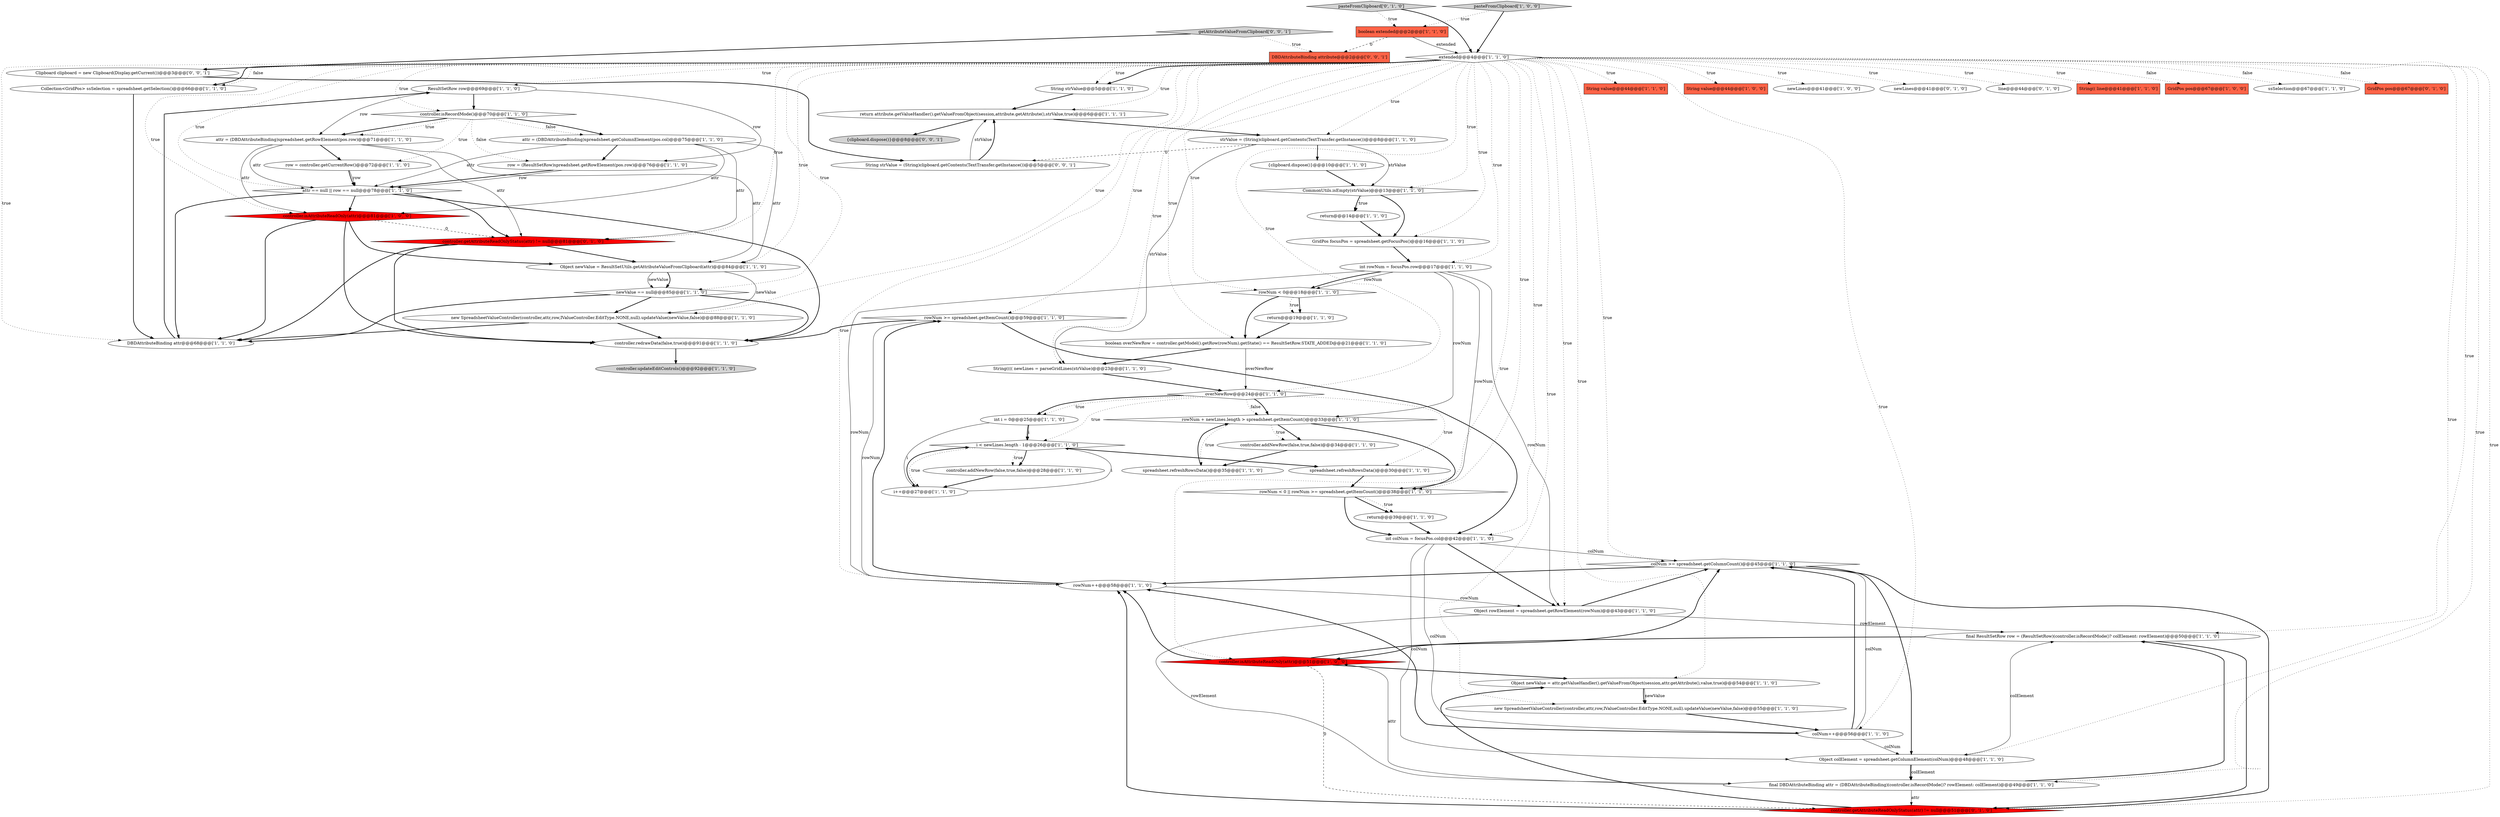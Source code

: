 digraph {
27 [style = filled, label = "ResultSetRow row@@@69@@@['1', '1', '0']", fillcolor = white, shape = ellipse image = "AAA0AAABBB1BBB"];
19 [style = filled, label = "row = controller.getCurrentRow()@@@72@@@['1', '1', '0']", fillcolor = white, shape = ellipse image = "AAA0AAABBB1BBB"];
29 [style = filled, label = "newValue == null@@@85@@@['1', '1', '0']", fillcolor = white, shape = diamond image = "AAA0AAABBB1BBB"];
20 [style = filled, label = "String value@@@44@@@['1', '1', '0']", fillcolor = tomato, shape = box image = "AAA0AAABBB1BBB"];
50 [style = filled, label = "rowNum < 0@@@18@@@['1', '1', '0']", fillcolor = white, shape = diamond image = "AAA0AAABBB1BBB"];
40 [style = filled, label = "colNum >= spreadsheet.getColumnCount()@@@45@@@['1', '1', '0']", fillcolor = white, shape = diamond image = "AAA0AAABBB1BBB"];
10 [style = filled, label = "colNum++@@@56@@@['1', '1', '0']", fillcolor = white, shape = ellipse image = "AAA0AAABBB1BBB"];
12 [style = filled, label = "return attribute.getValueHandler().getValueFromObject(session,attribute.getAttribute(),strValue,true)@@@6@@@['1', '1', '1']", fillcolor = white, shape = ellipse image = "AAA0AAABBB1BBB"];
21 [style = filled, label = "controller.isAttributeReadOnly(attr)@@@51@@@['1', '0', '0']", fillcolor = red, shape = diamond image = "AAA1AAABBB1BBB"];
33 [style = filled, label = "Object rowElement = spreadsheet.getRowElement(rowNum)@@@43@@@['1', '1', '0']", fillcolor = white, shape = ellipse image = "AAA0AAABBB1BBB"];
46 [style = filled, label = "rowNum < 0 || rowNum >= spreadsheet.getItemCount()@@@38@@@['1', '1', '0']", fillcolor = white, shape = diamond image = "AAA0AAABBB1BBB"];
62 [style = filled, label = "pasteFromClipboard['0', '1', '0']", fillcolor = lightgray, shape = diamond image = "AAA0AAABBB2BBB"];
41 [style = filled, label = "rowNum >= spreadsheet.getItemCount()@@@59@@@['1', '1', '0']", fillcolor = white, shape = diamond image = "AAA0AAABBB1BBB"];
64 [style = filled, label = "controller.getAttributeReadOnlyStatus(attr) != null@@@51@@@['0', '1', '0']", fillcolor = red, shape = diamond image = "AAA1AAABBB2BBB"];
2 [style = filled, label = "String strValue@@@5@@@['1', '1', '0']", fillcolor = white, shape = ellipse image = "AAA0AAABBB1BBB"];
68 [style = filled, label = "{clipboard.dispose()}@@@8@@@['0', '0', '1']", fillcolor = lightgray, shape = ellipse image = "AAA0AAABBB3BBB"];
3 [style = filled, label = "return@@@14@@@['1', '1', '0']", fillcolor = white, shape = ellipse image = "AAA0AAABBB1BBB"];
4 [style = filled, label = "DBDAttributeBinding attr@@@68@@@['1', '1', '0']", fillcolor = white, shape = ellipse image = "AAA0AAABBB1BBB"];
57 [style = filled, label = "controller.addNewRow(false,true,false)@@@28@@@['1', '1', '0']", fillcolor = white, shape = ellipse image = "AAA0AAABBB1BBB"];
8 [style = filled, label = "String value@@@44@@@['1', '0', '0']", fillcolor = tomato, shape = box image = "AAA0AAABBB1BBB"];
69 [style = filled, label = "Clipboard clipboard = new Clipboard(Display.getCurrent())@@@3@@@['0', '0', '1']", fillcolor = white, shape = ellipse image = "AAA0AAABBB3BBB"];
53 [style = filled, label = "i < newLines.length - 1@@@26@@@['1', '1', '0']", fillcolor = white, shape = diamond image = "AAA0AAABBB1BBB"];
35 [style = filled, label = "boolean extended@@@2@@@['1', '1', '0']", fillcolor = tomato, shape = box image = "AAA0AAABBB1BBB"];
43 [style = filled, label = "GridPos focusPos = spreadsheet.getFocusPos()@@@16@@@['1', '1', '0']", fillcolor = white, shape = ellipse image = "AAA0AAABBB1BBB"];
51 [style = filled, label = "int colNum = focusPos.col@@@42@@@['1', '1', '0']", fillcolor = white, shape = ellipse image = "AAA0AAABBB1BBB"];
49 [style = filled, label = "rowNum++@@@58@@@['1', '1', '0']", fillcolor = white, shape = ellipse image = "AAA0AAABBB1BBB"];
55 [style = filled, label = "controller.isAttributeReadOnly(attr)@@@81@@@['1', '0', '0']", fillcolor = red, shape = diamond image = "AAA1AAABBB1BBB"];
9 [style = filled, label = "controller.isRecordMode()@@@70@@@['1', '1', '0']", fillcolor = white, shape = diamond image = "AAA0AAABBB1BBB"];
1 [style = filled, label = "return@@@19@@@['1', '1', '0']", fillcolor = white, shape = ellipse image = "AAA0AAABBB1BBB"];
30 [style = filled, label = "Object newValue = attr.getValueHandler().getValueFromObject(session,attr.getAttribute(),value,true)@@@54@@@['1', '1', '0']", fillcolor = white, shape = ellipse image = "AAA0AAABBB1BBB"];
36 [style = filled, label = "newLines@@@41@@@['1', '0', '0']", fillcolor = white, shape = ellipse image = "AAA0AAABBB1BBB"];
67 [style = filled, label = "DBDAttributeBinding attribute@@@2@@@['0', '0', '1']", fillcolor = tomato, shape = box image = "AAA0AAABBB3BBB"];
61 [style = filled, label = "newLines@@@41@@@['0', '1', '0']", fillcolor = white, shape = ellipse image = "AAA0AAABBB2BBB"];
6 [style = filled, label = "pasteFromClipboard['1', '0', '0']", fillcolor = lightgray, shape = diamond image = "AAA0AAABBB1BBB"];
45 [style = filled, label = "new SpreadsheetValueController(controller,attr,row,IValueController.EditType.NONE,null).updateValue(newValue,false)@@@55@@@['1', '1', '0']", fillcolor = white, shape = ellipse image = "AAA0AAABBB1BBB"];
42 [style = filled, label = "strValue = (String)clipboard.getContents(TextTransfer.getInstance())@@@8@@@['1', '1', '0']", fillcolor = white, shape = ellipse image = "AAA0AAABBB1BBB"];
59 [style = filled, label = "line@@@44@@@['0', '1', '0']", fillcolor = white, shape = ellipse image = "AAA0AAABBB2BBB"];
16 [style = filled, label = "final DBDAttributeBinding attr = (DBDAttributeBinding)(controller.isRecordMode()? rowElement: colElement)@@@49@@@['1', '1', '0']", fillcolor = white, shape = ellipse image = "AAA0AAABBB1BBB"];
58 [style = filled, label = "String(( line@@@41@@@['1', '1', '0']", fillcolor = tomato, shape = box image = "AAA0AAABBB1BBB"];
5 [style = filled, label = "extended@@@4@@@['1', '1', '0']", fillcolor = white, shape = diamond image = "AAA0AAABBB1BBB"];
32 [style = filled, label = "row = (ResultSetRow)spreadsheet.getRowElement(pos.row)@@@76@@@['1', '1', '0']", fillcolor = white, shape = ellipse image = "AAA0AAABBB1BBB"];
63 [style = filled, label = "controller.getAttributeReadOnlyStatus(attr) != null@@@81@@@['0', '1', '0']", fillcolor = red, shape = diamond image = "AAA1AAABBB2BBB"];
7 [style = filled, label = "overNewRow@@@24@@@['1', '1', '0']", fillcolor = white, shape = diamond image = "AAA0AAABBB1BBB"];
17 [style = filled, label = "final ResultSetRow row = (ResultSetRow)(controller.isRecordMode()? colElement: rowElement)@@@50@@@['1', '1', '0']", fillcolor = white, shape = ellipse image = "AAA0AAABBB1BBB"];
13 [style = filled, label = "i++@@@27@@@['1', '1', '0']", fillcolor = white, shape = ellipse image = "AAA0AAABBB1BBB"];
22 [style = filled, label = "boolean overNewRow = controller.getModel().getRow(rowNum).getState() == ResultSetRow.STATE_ADDED@@@21@@@['1', '1', '0']", fillcolor = white, shape = ellipse image = "AAA0AAABBB1BBB"];
25 [style = filled, label = "spreadsheet.refreshRowsData()@@@35@@@['1', '1', '0']", fillcolor = white, shape = ellipse image = "AAA0AAABBB1BBB"];
26 [style = filled, label = "Object newValue = ResultSetUtils.getAttributeValueFromClipboard(attr)@@@84@@@['1', '1', '0']", fillcolor = white, shape = ellipse image = "AAA0AAABBB1BBB"];
15 [style = filled, label = "controller.redrawData(false,true)@@@91@@@['1', '1', '0']", fillcolor = white, shape = ellipse image = "AAA0AAABBB1BBB"];
31 [style = filled, label = "{clipboard.dispose()}@@@10@@@['1', '1', '0']", fillcolor = white, shape = ellipse image = "AAA0AAABBB1BBB"];
44 [style = filled, label = "controller.addNewRow(false,true,false)@@@34@@@['1', '1', '0']", fillcolor = white, shape = ellipse image = "AAA0AAABBB1BBB"];
38 [style = filled, label = "attr = (DBDAttributeBinding)spreadsheet.getColumnElement(pos.col)@@@75@@@['1', '1', '0']", fillcolor = white, shape = ellipse image = "AAA0AAABBB1BBB"];
65 [style = filled, label = "getAttributeValueFromClipboard['0', '0', '1']", fillcolor = lightgray, shape = diamond image = "AAA0AAABBB3BBB"];
66 [style = filled, label = "String strValue = (String)clipboard.getContents(TextTransfer.getInstance())@@@5@@@['0', '0', '1']", fillcolor = white, shape = ellipse image = "AAA0AAABBB3BBB"];
34 [style = filled, label = "GridPos pos@@@67@@@['1', '0', '0']", fillcolor = tomato, shape = box image = "AAA0AAABBB1BBB"];
47 [style = filled, label = "int i = 0@@@25@@@['1', '1', '0']", fillcolor = white, shape = ellipse image = "AAA0AAABBB1BBB"];
0 [style = filled, label = "attr = (DBDAttributeBinding)spreadsheet.getRowElement(pos.row)@@@71@@@['1', '1', '0']", fillcolor = white, shape = ellipse image = "AAA0AAABBB1BBB"];
52 [style = filled, label = "int rowNum = focusPos.row@@@17@@@['1', '1', '0']", fillcolor = white, shape = ellipse image = "AAA0AAABBB1BBB"];
11 [style = filled, label = "attr == null || row == null@@@78@@@['1', '1', '0']", fillcolor = white, shape = diamond image = "AAA0AAABBB1BBB"];
28 [style = filled, label = "new SpreadsheetValueController(controller,attr,row,IValueController.EditType.NONE,null).updateValue(newValue,false)@@@88@@@['1', '1', '0']", fillcolor = white, shape = ellipse image = "AAA0AAABBB1BBB"];
37 [style = filled, label = "return@@@39@@@['1', '1', '0']", fillcolor = white, shape = ellipse image = "AAA0AAABBB1BBB"];
39 [style = filled, label = "controller.updateEditControls()@@@92@@@['1', '1', '0']", fillcolor = lightgray, shape = ellipse image = "AAA0AAABBB1BBB"];
48 [style = filled, label = "ssSelection@@@67@@@['1', '1', '0']", fillcolor = white, shape = ellipse image = "AAA0AAABBB1BBB"];
56 [style = filled, label = "spreadsheet.refreshRowsData()@@@30@@@['1', '1', '0']", fillcolor = white, shape = ellipse image = "AAA0AAABBB1BBB"];
54 [style = filled, label = "Object colElement = spreadsheet.getColumnElement(colNum)@@@48@@@['1', '1', '0']", fillcolor = white, shape = ellipse image = "AAA0AAABBB1BBB"];
14 [style = filled, label = "String(((( newLines = parseGridLines(strValue)@@@23@@@['1', '1', '0']", fillcolor = white, shape = ellipse image = "AAA0AAABBB1BBB"];
23 [style = filled, label = "CommonUtils.isEmpty(strValue)@@@13@@@['1', '1', '0']", fillcolor = white, shape = diamond image = "AAA0AAABBB1BBB"];
24 [style = filled, label = "rowNum + newLines.length > spreadsheet.getItemCount()@@@33@@@['1', '1', '0']", fillcolor = white, shape = diamond image = "AAA0AAABBB1BBB"];
60 [style = filled, label = "GridPos pos@@@67@@@['0', '1', '0']", fillcolor = tomato, shape = box image = "AAA0AAABBB2BBB"];
18 [style = filled, label = "Collection<GridPos> ssSelection = spreadsheet.getSelection()@@@66@@@['1', '1', '0']", fillcolor = white, shape = ellipse image = "AAA0AAABBB1BBB"];
29->15 [style = bold, label=""];
40->49 [style = bold, label=""];
38->55 [style = solid, label="attr"];
46->37 [style = dotted, label="true"];
63->15 [style = bold, label=""];
47->53 [style = solid, label="i"];
41->15 [style = bold, label=""];
50->22 [style = bold, label=""];
24->25 [style = dotted, label="true"];
5->23 [style = dotted, label="true"];
27->9 [style = bold, label=""];
62->35 [style = dotted, label="true"];
0->63 [style = solid, label="attr"];
19->11 [style = bold, label=""];
22->7 [style = solid, label="overNewRow"];
30->45 [style = solid, label="newValue"];
53->57 [style = dotted, label="true"];
12->42 [style = bold, label=""];
5->12 [style = dotted, label="true"];
21->30 [style = bold, label=""];
12->68 [style = bold, label=""];
14->7 [style = bold, label=""];
38->11 [style = solid, label="attr"];
46->51 [style = bold, label=""];
5->43 [style = dotted, label="true"];
5->11 [style = dotted, label="true"];
10->40 [style = solid, label="colNum"];
54->16 [style = bold, label=""];
5->22 [style = dotted, label="true"];
53->13 [style = dotted, label="true"];
38->63 [style = solid, label="attr"];
65->69 [style = bold, label=""];
50->1 [style = dotted, label="true"];
5->9 [style = dotted, label="true"];
52->49 [style = solid, label="rowNum"];
5->29 [style = dotted, label="true"];
9->38 [style = bold, label=""];
21->64 [style = dashed, label="0"];
32->11 [style = bold, label=""];
17->21 [style = bold, label=""];
24->46 [style = bold, label=""];
45->10 [style = bold, label=""];
64->40 [style = bold, label=""];
57->13 [style = bold, label=""];
47->53 [style = bold, label=""];
38->26 [style = solid, label="attr"];
0->19 [style = bold, label=""];
62->5 [style = bold, label=""];
5->49 [style = dotted, label="true"];
24->44 [style = bold, label=""];
52->46 [style = solid, label="rowNum"];
13->53 [style = solid, label="i"];
56->46 [style = bold, label=""];
55->26 [style = bold, label=""];
23->3 [style = bold, label=""];
66->12 [style = solid, label="strValue"];
5->33 [style = dotted, label="true"];
42->31 [style = bold, label=""];
16->17 [style = bold, label=""];
54->16 [style = solid, label="colElement"];
27->32 [style = solid, label="row"];
16->64 [style = solid, label="attr"];
46->37 [style = bold, label=""];
5->4 [style = dotted, label="true"];
38->32 [style = bold, label=""];
5->36 [style = dotted, label="true"];
25->24 [style = bold, label=""];
0->11 [style = solid, label="attr"];
7->24 [style = bold, label=""];
49->41 [style = solid, label="rowNum"];
5->59 [style = dotted, label="true"];
5->52 [style = dotted, label="true"];
5->42 [style = dotted, label="true"];
18->4 [style = bold, label=""];
5->7 [style = dotted, label="true"];
7->24 [style = dotted, label="false"];
54->17 [style = solid, label="colElement"];
65->67 [style = dotted, label="true"];
23->3 [style = dotted, label="true"];
47->13 [style = solid, label="i"];
5->34 [style = dotted, label="false"];
49->41 [style = bold, label=""];
5->26 [style = dotted, label="true"];
53->56 [style = bold, label=""];
5->30 [style = dotted, label="true"];
51->54 [style = solid, label="colNum"];
5->8 [style = dotted, label="true"];
22->14 [style = bold, label=""];
5->60 [style = dotted, label="false"];
17->64 [style = bold, label=""];
10->49 [style = bold, label=""];
35->5 [style = solid, label="extended"];
52->24 [style = solid, label="rowNum"];
49->33 [style = solid, label="rowNum"];
9->0 [style = dotted, label="true"];
0->55 [style = solid, label="attr"];
5->48 [style = dotted, label="false"];
5->41 [style = dotted, label="true"];
5->10 [style = dotted, label="true"];
63->26 [style = bold, label=""];
16->21 [style = solid, label="attr"];
9->32 [style = dotted, label="false"];
11->4 [style = bold, label=""];
23->43 [style = bold, label=""];
51->40 [style = solid, label="colNum"];
24->44 [style = dotted, label="true"];
5->18 [style = bold, label=""];
5->61 [style = dotted, label="true"];
42->23 [style = solid, label="strValue"];
52->50 [style = solid, label="rowNum"];
66->12 [style = bold, label=""];
6->5 [style = bold, label=""];
26->28 [style = solid, label="newValue"];
9->19 [style = dotted, label="true"];
33->17 [style = solid, label="rowElement"];
5->63 [style = dotted, label="true"];
5->45 [style = dotted, label="true"];
5->46 [style = dotted, label="true"];
5->16 [style = dotted, label="true"];
5->27 [style = dotted, label="true"];
10->40 [style = bold, label=""];
55->15 [style = bold, label=""];
5->21 [style = dotted, label="true"];
52->50 [style = bold, label=""];
44->25 [style = bold, label=""];
21->49 [style = bold, label=""];
11->55 [style = bold, label=""];
64->30 [style = bold, label=""];
33->16 [style = solid, label="rowElement"];
5->50 [style = dotted, label="true"];
69->66 [style = bold, label=""];
5->28 [style = dotted, label="true"];
55->63 [style = dashed, label="0"];
27->0 [style = solid, label="row"];
5->2 [style = dotted, label="true"];
52->33 [style = solid, label="rowNum"];
5->51 [style = dotted, label="true"];
5->17 [style = dotted, label="true"];
0->26 [style = solid, label="attr"];
63->4 [style = bold, label=""];
5->14 [style = dotted, label="true"];
40->54 [style = bold, label=""];
29->4 [style = bold, label=""];
5->18 [style = dotted, label="false"];
31->23 [style = bold, label=""];
28->15 [style = bold, label=""];
9->0 [style = bold, label=""];
5->40 [style = dotted, label="true"];
13->53 [style = bold, label=""];
7->47 [style = bold, label=""];
37->51 [style = bold, label=""];
19->11 [style = solid, label="row"];
5->58 [style = dotted, label="true"];
53->57 [style = bold, label=""];
26->29 [style = bold, label=""];
5->64 [style = dotted, label="true"];
11->63 [style = bold, label=""];
9->38 [style = dotted, label="false"];
35->67 [style = dashed, label="0"];
43->52 [style = bold, label=""];
2->12 [style = bold, label=""];
11->15 [style = bold, label=""];
32->11 [style = solid, label="row"];
1->22 [style = bold, label=""];
29->28 [style = bold, label=""];
5->2 [style = bold, label=""];
7->56 [style = dotted, label="true"];
33->40 [style = bold, label=""];
55->4 [style = bold, label=""];
7->47 [style = dotted, label="true"];
50->1 [style = bold, label=""];
41->51 [style = bold, label=""];
15->39 [style = bold, label=""];
4->27 [style = bold, label=""];
42->66 [style = dashed, label="0"];
7->53 [style = dotted, label="true"];
5->54 [style = dotted, label="true"];
6->35 [style = dotted, label="true"];
21->40 [style = bold, label=""];
5->20 [style = dotted, label="true"];
3->43 [style = bold, label=""];
64->49 [style = bold, label=""];
42->14 [style = solid, label="strValue"];
5->55 [style = dotted, label="true"];
10->54 [style = solid, label="colNum"];
26->29 [style = solid, label="newValue"];
51->10 [style = solid, label="colNum"];
30->45 [style = bold, label=""];
28->4 [style = bold, label=""];
51->33 [style = bold, label=""];
}
